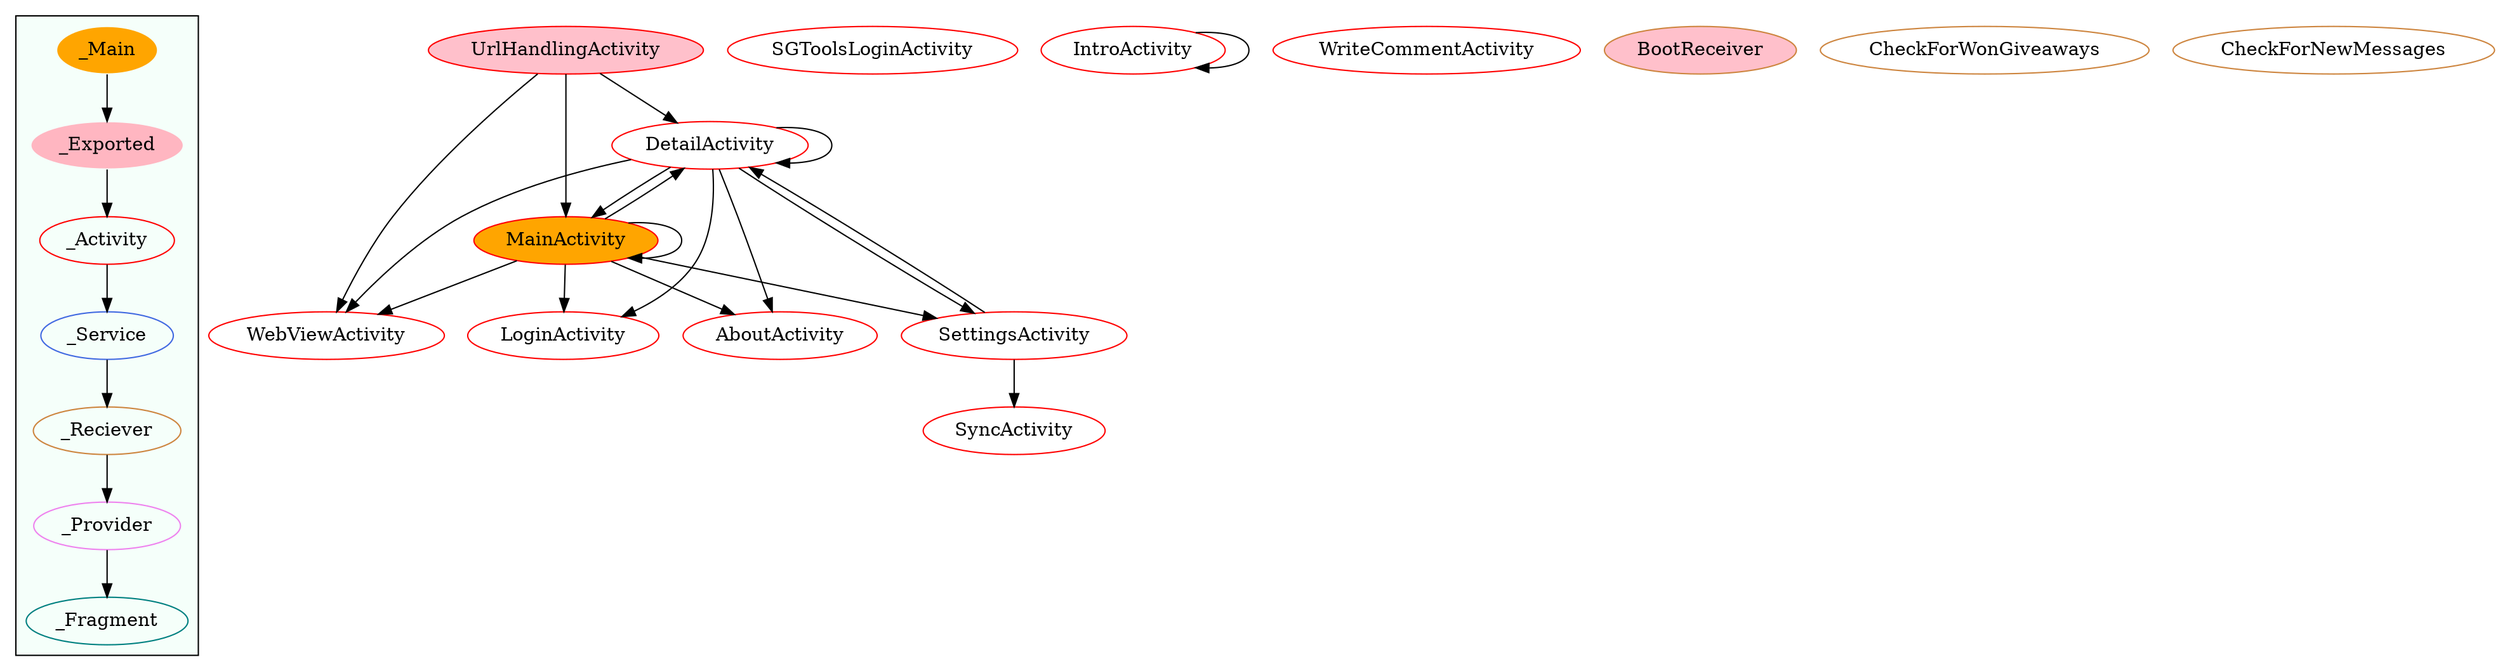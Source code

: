 digraph G {
subgraph cluster_legend{ 
bgcolor=mintcream;
_Activity[color = red];
_Service[color = royalblue];
_Provider[color = violet];
_Reciever[color = peru];
_Fragment[color = teal];
_Main[style=filled, fillcolor=orange, color = mintcream];
_Exported[style=filled, fillcolor=lightpink, color = mintcream];
_Main -> _Exported -> _Activity -> _Service -> _Reciever -> _Provider -> _Fragment; 
}
DetailActivity[color = red];
UrlHandlingActivity[style=filled, fillcolor=pink, color = red];
AboutActivity[color = red];
MainActivity[style=filled, fillcolor=orange, color = red];
LoginActivity[color = red];
WebViewActivity[color = red];
SGToolsLoginActivity[color = red];
SettingsActivity[color = red];
IntroActivity[color = red];
WriteCommentActivity[color = red];
SyncActivity[color = red];
BootReceiver[style=filled, fillcolor=pink, color = peru];
CheckForWonGiveaways[color = peru];
CheckForNewMessages[color = peru];
DetailActivity->SettingsActivity;
DetailActivity->DetailActivity;
DetailActivity->AboutActivity;
DetailActivity->LoginActivity;
DetailActivity->MainActivity;
DetailActivity->WebViewActivity;
UrlHandlingActivity->WebViewActivity;
UrlHandlingActivity->MainActivity;
UrlHandlingActivity->DetailActivity;
MainActivity->WebViewActivity;
MainActivity->DetailActivity;
MainActivity->MainActivity;
MainActivity->AboutActivity;
MainActivity->SettingsActivity;
MainActivity->LoginActivity;
SettingsActivity->SyncActivity;
SettingsActivity->DetailActivity;
IntroActivity->IntroActivity;
}

